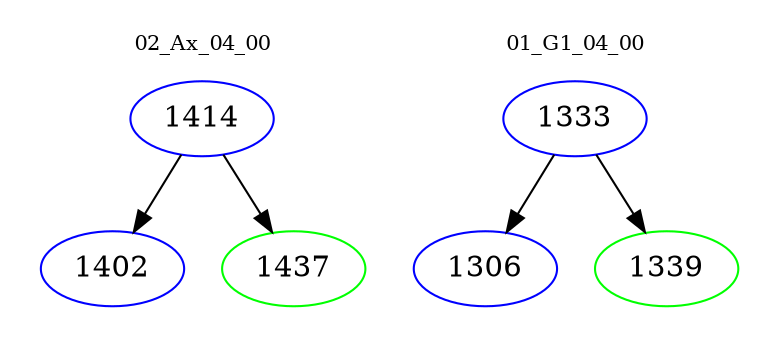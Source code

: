 digraph{
subgraph cluster_0 {
color = white
label = "02_Ax_04_00";
fontsize=10;
T0_1414 [label="1414", color="blue"]
T0_1414 -> T0_1402 [color="black"]
T0_1402 [label="1402", color="blue"]
T0_1414 -> T0_1437 [color="black"]
T0_1437 [label="1437", color="green"]
}
subgraph cluster_1 {
color = white
label = "01_G1_04_00";
fontsize=10;
T1_1333 [label="1333", color="blue"]
T1_1333 -> T1_1306 [color="black"]
T1_1306 [label="1306", color="blue"]
T1_1333 -> T1_1339 [color="black"]
T1_1339 [label="1339", color="green"]
}
}
